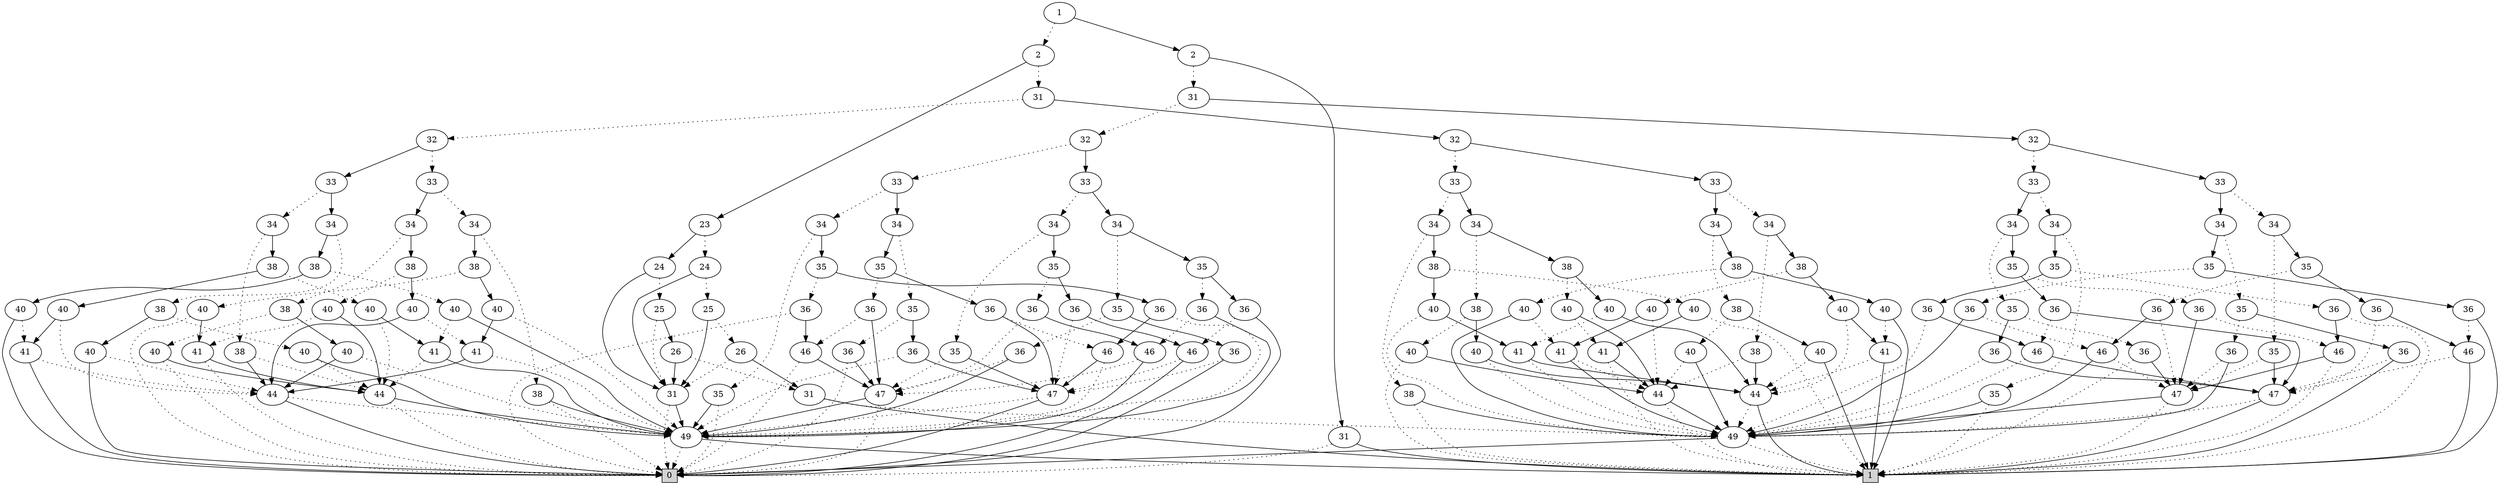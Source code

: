 digraph G {
0 [shape=box, label="0", style=filled, shape=box, height=0.3, width=0.3];
1 [shape=box, label="1", style=filled, shape=box, height=0.3, width=0.3];
41103 [label="1"];
41103 -> 41100 [style=dotted];
41103 -> 41102 [style=filled];
41100 [label="2"];
41100 -> 41091 [style=dotted];
41100 -> 41099 [style=filled];
41091 [label="31"];
41091 -> 41005 [style=dotted];
41091 -> 41044 [style=filled];
41005 [label="32"];
41005 -> 40997 [style=dotted];
41005 -> 41004 [style=filled];
40997 [label="33"];
40997 -> 40993 [style=dotted];
40997 -> 40996 [style=filled];
40993 [label="34"];
40993 -> 40991 [style=dotted];
40993 -> 40992 [style=filled];
40991 [label="38"];
40991 -> 0 [style=dotted];
40991 -> 100 [style=filled];
100 [label="49"];
100 -> 0 [style=dotted];
100 -> 1 [style=filled];
40992 [label="38"];
40992 -> 30886 [style=dotted];
40992 -> 1180 [style=filled];
30886 [label="40"];
30886 -> 0 [style=dotted];
30886 -> 30885 [style=filled];
30885 [label="41"];
30885 -> 0 [style=dotted];
30885 -> 15937 [style=filled];
15937 [label="44"];
15937 -> 0 [style=dotted];
15937 -> 100 [style=filled];
1180 [label="40"];
1180 -> 100 [style=dotted];
1180 -> 1179 [style=filled];
1179 [label="41"];
1179 -> 100 [style=dotted];
1179 -> 578 [style=filled];
578 [label="44"];
578 -> 100 [style=dotted];
578 -> 0 [style=filled];
40996 [label="34"];
40996 -> 40994 [style=dotted];
40996 -> 40995 [style=filled];
40994 [label="38"];
40994 -> 30889 [style=dotted];
40994 -> 1183 [style=filled];
30889 [label="40"];
30889 -> 0 [style=dotted];
30889 -> 15937 [style=filled];
1183 [label="40"];
1183 -> 100 [style=dotted];
1183 -> 578 [style=filled];
40995 [label="38"];
40995 -> 30891 [style=dotted];
40995 -> 1185 [style=filled];
30891 [label="40"];
30891 -> 30885 [style=dotted];
30891 -> 15937 [style=filled];
1185 [label="40"];
1185 -> 1179 [style=dotted];
1185 -> 578 [style=filled];
41004 [label="33"];
41004 -> 41000 [style=dotted];
41004 -> 41003 [style=filled];
41000 [label="34"];
41000 -> 40998 [style=dotted];
41000 -> 40999 [style=filled];
40998 [label="38"];
40998 -> 15937 [style=dotted];
40998 -> 578 [style=filled];
40999 [label="38"];
40999 -> 30897 [style=dotted];
40999 -> 915 [style=filled];
30897 [label="40"];
30897 -> 15937 [style=dotted];
30897 -> 30896 [style=filled];
30896 [label="41"];
30896 -> 15937 [style=dotted];
30896 -> 100 [style=filled];
915 [label="40"];
915 -> 578 [style=dotted];
915 -> 914 [style=filled];
914 [label="41"];
914 -> 578 [style=dotted];
914 -> 0 [style=filled];
41003 [label="34"];
41003 -> 41001 [style=dotted];
41003 -> 41002 [style=filled];
41001 [label="38"];
41001 -> 30900 [style=dotted];
41001 -> 917 [style=filled];
30900 [label="40"];
30900 -> 15937 [style=dotted];
30900 -> 100 [style=filled];
917 [label="40"];
917 -> 578 [style=dotted];
917 -> 0 [style=filled];
41002 [label="38"];
41002 -> 30902 [style=dotted];
41002 -> 918 [style=filled];
30902 [label="40"];
30902 -> 30896 [style=dotted];
30902 -> 100 [style=filled];
918 [label="40"];
918 -> 914 [style=dotted];
918 -> 0 [style=filled];
41044 [label="32"];
41044 -> 41043 [style=dotted];
41044 -> 31261 [style=filled];
41043 [label="33"];
41043 -> 41039 [style=dotted];
41043 -> 41042 [style=filled];
41039 [label="34"];
41039 -> 41037 [style=dotted];
41039 -> 41038 [style=filled];
41037 [label="38"];
41037 -> 1 [style=dotted];
41037 -> 101 [style=filled];
101 [label="49"];
101 -> 1 [style=dotted];
101 -> 0 [style=filled];
41038 [label="38"];
41038 -> 30961 [style=dotted];
41038 -> 1282 [style=filled];
30961 [label="40"];
30961 -> 1 [style=dotted];
30961 -> 30960 [style=filled];
30960 [label="41"];
30960 -> 1 [style=dotted];
30960 -> 16671 [style=filled];
16671 [label="44"];
16671 -> 1 [style=dotted];
16671 -> 101 [style=filled];
1282 [label="40"];
1282 -> 101 [style=dotted];
1282 -> 1281 [style=filled];
1281 [label="41"];
1281 -> 101 [style=dotted];
1281 -> 585 [style=filled];
585 [label="44"];
585 -> 101 [style=dotted];
585 -> 1 [style=filled];
41042 [label="34"];
41042 -> 41040 [style=dotted];
41042 -> 41041 [style=filled];
41040 [label="38"];
41040 -> 30964 [style=dotted];
41040 -> 1285 [style=filled];
30964 [label="40"];
30964 -> 1 [style=dotted];
30964 -> 16671 [style=filled];
1285 [label="40"];
1285 -> 101 [style=dotted];
1285 -> 585 [style=filled];
41041 [label="38"];
41041 -> 30966 [style=dotted];
41041 -> 1287 [style=filled];
30966 [label="40"];
30966 -> 30960 [style=dotted];
30966 -> 16671 [style=filled];
1287 [label="40"];
1287 -> 1281 [style=dotted];
1287 -> 585 [style=filled];
31261 [label="33"];
31261 -> 31257 [style=dotted];
31261 -> 31260 [style=filled];
31257 [label="34"];
31257 -> 31255 [style=dotted];
31257 -> 31256 [style=filled];
31255 [label="38"];
31255 -> 16671 [style=dotted];
31255 -> 585 [style=filled];
31256 [label="38"];
31256 -> 30972 [style=dotted];
31256 -> 960 [style=filled];
30972 [label="40"];
30972 -> 16671 [style=dotted];
30972 -> 30971 [style=filled];
30971 [label="41"];
30971 -> 16671 [style=dotted];
30971 -> 101 [style=filled];
960 [label="40"];
960 -> 585 [style=dotted];
960 -> 959 [style=filled];
959 [label="41"];
959 -> 585 [style=dotted];
959 -> 1 [style=filled];
31260 [label="34"];
31260 -> 31258 [style=dotted];
31260 -> 31259 [style=filled];
31258 [label="38"];
31258 -> 30975 [style=dotted];
31258 -> 962 [style=filled];
30975 [label="40"];
30975 -> 16671 [style=dotted];
30975 -> 101 [style=filled];
962 [label="40"];
962 -> 585 [style=dotted];
962 -> 1 [style=filled];
31259 [label="38"];
31259 -> 30977 [style=dotted];
31259 -> 963 [style=filled];
30977 [label="40"];
30977 -> 30971 [style=dotted];
30977 -> 101 [style=filled];
963 [label="40"];
963 -> 959 [style=dotted];
963 -> 1 [style=filled];
41099 [label="23"];
41099 -> 41095 [style=dotted];
41099 -> 41098 [style=filled];
41095 [label="24"];
41095 -> 41094 [style=dotted];
41095 -> 40983 [style=filled];
41094 [label="25"];
41094 -> 41093 [style=dotted];
41094 -> 40983 [style=filled];
41093 [label="26"];
41093 -> 40983 [style=dotted];
41093 -> 41092 [style=filled];
40983 [label="31"];
40983 -> 0 [style=dotted];
40983 -> 100 [style=filled];
41092 [label="31"];
41092 -> 101 [style=dotted];
41092 -> 1 [style=filled];
41098 [label="24"];
41098 -> 41097 [style=dotted];
41098 -> 40983 [style=filled];
41097 [label="25"];
41097 -> 40983 [style=dotted];
41097 -> 41096 [style=filled];
41096 [label="26"];
41096 -> 41092 [style=dotted];
41096 -> 40983 [style=filled];
41102 [label="2"];
41102 -> 41101 [style=dotted];
41102 -> 64 [style=filled];
41101 [label="31"];
41101 -> 41027 [style=dotted];
41101 -> 41066 [style=filled];
41027 [label="32"];
41027 -> 31274 [style=dotted];
41027 -> 41026 [style=filled];
31274 [label="33"];
31274 -> 31270 [style=dotted];
31274 -> 31273 [style=filled];
31270 [label="34"];
31270 -> 513 [style=dotted];
31270 -> 31269 [style=filled];
513 [label="35"];
513 -> 0 [style=dotted];
513 -> 100 [style=filled];
31269 [label="35"];
31269 -> 840 [style=dotted];
31269 -> 1204 [style=filled];
840 [label="36"];
840 -> 0 [style=dotted];
840 -> 839 [style=filled];
839 [label="46"];
839 -> 0 [style=dotted];
839 -> 574 [style=filled];
574 [label="47"];
574 -> 0 [style=dotted];
574 -> 100 [style=filled];
1204 [label="36"];
1204 -> 100 [style=dotted];
1204 -> 1203 [style=filled];
1203 [label="46"];
1203 -> 100 [style=dotted];
1203 -> 582 [style=filled];
582 [label="47"];
582 -> 100 [style=dotted];
582 -> 0 [style=filled];
31273 [label="34"];
31273 -> 31271 [style=dotted];
31273 -> 31272 [style=filled];
31271 [label="35"];
31271 -> 842 [style=dotted];
31271 -> 1207 [style=filled];
842 [label="36"];
842 -> 0 [style=dotted];
842 -> 574 [style=filled];
1207 [label="36"];
1207 -> 100 [style=dotted];
1207 -> 582 [style=filled];
31272 [label="35"];
31272 -> 843 [style=dotted];
31272 -> 1209 [style=filled];
843 [label="36"];
843 -> 839 [style=dotted];
843 -> 574 [style=filled];
1209 [label="36"];
1209 -> 1203 [style=dotted];
1209 -> 582 [style=filled];
41026 [label="33"];
41026 -> 41023 [style=dotted];
41026 -> 41025 [style=filled];
41023 [label="34"];
41023 -> 31299 [style=dotted];
41023 -> 41022 [style=filled];
31299 [label="35"];
31299 -> 574 [style=dotted];
31299 -> 582 [style=filled];
41022 [label="35"];
41022 -> 1033 [style=dotted];
41022 -> 927 [style=filled];
1033 [label="36"];
1033 -> 574 [style=dotted];
1033 -> 1032 [style=filled];
1032 [label="46"];
1032 -> 574 [style=dotted];
1032 -> 100 [style=filled];
927 [label="36"];
927 -> 582 [style=dotted];
927 -> 926 [style=filled];
926 [label="46"];
926 -> 582 [style=dotted];
926 -> 0 [style=filled];
41025 [label="34"];
41025 -> 31331 [style=dotted];
41025 -> 41024 [style=filled];
31331 [label="35"];
31331 -> 989 [style=dotted];
31331 -> 929 [style=filled];
989 [label="36"];
989 -> 574 [style=dotted];
989 -> 100 [style=filled];
929 [label="36"];
929 -> 582 [style=dotted];
929 -> 0 [style=filled];
41024 [label="35"];
41024 -> 1037 [style=dotted];
41024 -> 930 [style=filled];
1037 [label="36"];
1037 -> 1032 [style=dotted];
1037 -> 100 [style=filled];
930 [label="36"];
930 -> 926 [style=dotted];
930 -> 0 [style=filled];
41066 [label="32"];
41066 -> 41065 [style=dotted];
41066 -> 31295 [style=filled];
41065 [label="33"];
41065 -> 41062 [style=dotted];
41065 -> 41064 [style=filled];
41062 [label="34"];
41062 -> 515 [style=dotted];
41062 -> 41061 [style=filled];
515 [label="35"];
515 -> 1 [style=dotted];
515 -> 101 [style=filled];
41061 [label="35"];
41061 -> 885 [style=dotted];
41061 -> 1306 [style=filled];
885 [label="36"];
885 -> 1 [style=dotted];
885 -> 884 [style=filled];
884 [label="46"];
884 -> 1 [style=dotted];
884 -> 576 [style=filled];
576 [label="47"];
576 -> 1 [style=dotted];
576 -> 101 [style=filled];
1306 [label="36"];
1306 -> 101 [style=dotted];
1306 -> 1305 [style=filled];
1305 [label="46"];
1305 -> 101 [style=dotted];
1305 -> 588 [style=filled];
588 [label="47"];
588 -> 101 [style=dotted];
588 -> 1 [style=filled];
41064 [label="34"];
41064 -> 31509 [style=dotted];
41064 -> 41063 [style=filled];
31509 [label="35"];
31509 -> 887 [style=dotted];
31509 -> 1309 [style=filled];
887 [label="36"];
887 -> 1 [style=dotted];
887 -> 576 [style=filled];
1309 [label="36"];
1309 -> 101 [style=dotted];
1309 -> 588 [style=filled];
41063 [label="35"];
41063 -> 888 [style=dotted];
41063 -> 1311 [style=filled];
888 [label="36"];
888 -> 884 [style=dotted];
888 -> 576 [style=filled];
1311 [label="36"];
1311 -> 1305 [style=dotted];
1311 -> 588 [style=filled];
31295 [label="33"];
31295 -> 31291 [style=dotted];
31295 -> 31294 [style=filled];
31291 [label="34"];
31291 -> 31289 [style=dotted];
31291 -> 31290 [style=filled];
31289 [label="35"];
31289 -> 576 [style=dotted];
31289 -> 588 [style=filled];
31290 [label="35"];
31290 -> 1121 [style=dotted];
31290 -> 972 [style=filled];
1121 [label="36"];
1121 -> 576 [style=dotted];
1121 -> 1120 [style=filled];
1120 [label="46"];
1120 -> 576 [style=dotted];
1120 -> 101 [style=filled];
972 [label="36"];
972 -> 588 [style=dotted];
972 -> 971 [style=filled];
971 [label="46"];
971 -> 588 [style=dotted];
971 -> 1 [style=filled];
31294 [label="34"];
31294 -> 31292 [style=dotted];
31294 -> 31293 [style=filled];
31292 [label="35"];
31292 -> 945 [style=dotted];
31292 -> 974 [style=filled];
945 [label="36"];
945 -> 576 [style=dotted];
945 -> 101 [style=filled];
974 [label="36"];
974 -> 588 [style=dotted];
974 -> 1 [style=filled];
31293 [label="35"];
31293 -> 1125 [style=dotted];
31293 -> 975 [style=filled];
1125 [label="36"];
1125 -> 1120 [style=dotted];
1125 -> 101 [style=filled];
975 [label="36"];
975 -> 971 [style=dotted];
975 -> 1 [style=filled];
64 [label="31"];
64 -> 0 [style=dotted];
64 -> 1 [style=filled];
}
